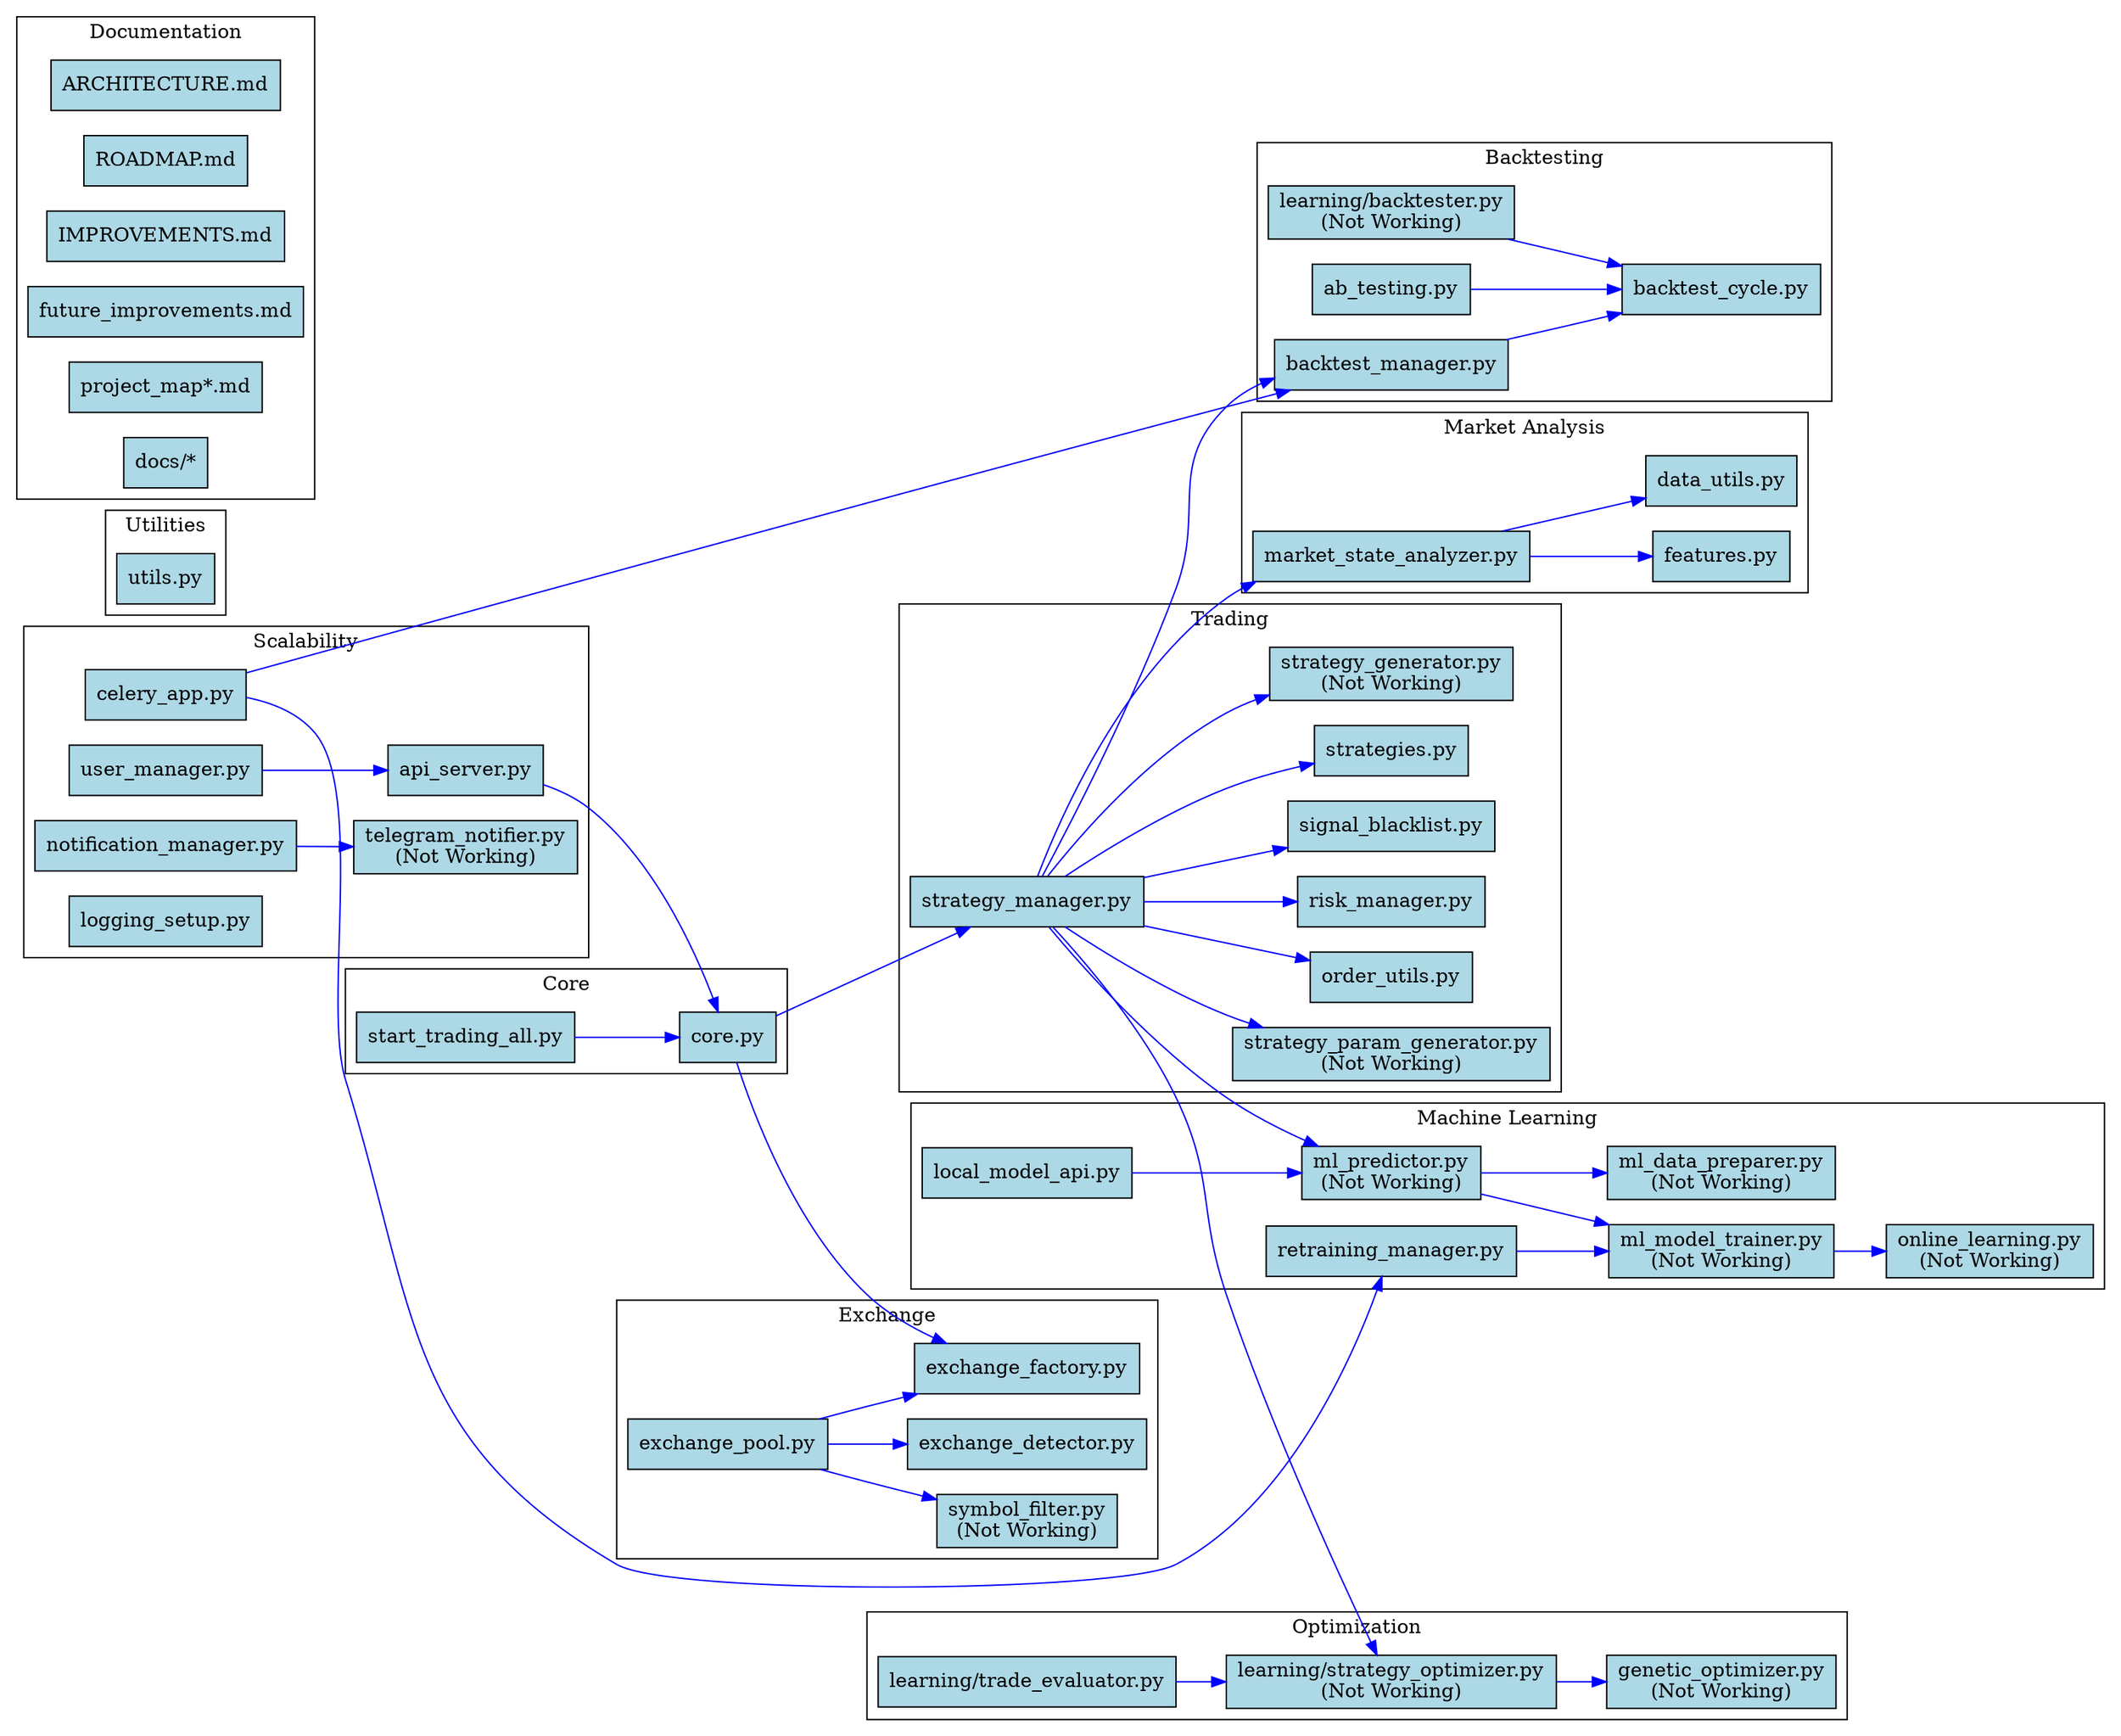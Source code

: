 digraph TradingBotSystem {
    rankdir=LR;
    node [shape=box, style=filled, fillcolor=lightblue];
    edge [color=blue];

    // Core
    subgraph cluster_core {
        label="Core";
        fillcolor=lightgreen;
        core [label="core.py"];
        start_trading [label="start_trading_all.py"];
        start_trading -> core;
    }

    // Trading
    subgraph cluster_trading {
        label="Trading";
        fillcolor=lightyellow;
        strategies [label="strategies.py"];
        strategy_manager [label="strategy_manager.py"];
        strategy_generator [label="strategy_generator.py\n(Not Working)"];
        strategy_param_generator [label="strategy_param_generator.py\n(Not Working)"];
        order_utils [label="order_utils.py"];
        risk_manager [label="risk_manager.py"];
        signal_blacklist [label="signal_blacklist.py"];
        strategy_manager -> strategies;
        strategy_manager -> strategy_generator;
        strategy_manager -> strategy_param_generator;
        strategy_manager -> order_utils;
        strategy_manager -> risk_manager;
        strategy_manager -> signal_blacklist;
        core -> strategy_manager;
    }

    // Exchange
    subgraph cluster_exchange {
        label="Exchange";
        fillcolor=lightcoral;
        exchange_factory [label="exchange_factory.py"];
        exchange_detector [label="exchange_detector.py"];
        exchange_pool [label="exchange_pool.py"];
        symbol_filter [label="symbol_filter.py\n(Not Working)"];
        exchange_pool -> exchange_factory;
        exchange_pool -> exchange_detector;
        exchange_pool -> symbol_filter;
        core -> exchange_factory;
    }

    // Market Analysis
    subgraph cluster_market_analysis {
        label="Market Analysis";
        fillcolor=lightpink;
        market_state_analyzer [label="market_state_analyzer.py"];
        features [label="features.py"];
        data_utils [label="data_utils.py"];
        market_state_analyzer -> features;
        market_state_analyzer -> data_utils;
        strategy_manager -> market_state_analyzer;
    }

    // Machine Learning
    subgraph cluster_ml {
        label="Machine Learning";
        fillcolor=lightcyan;
        ml_data_preparer [label="ml_data_preparer.py\n(Not Working)"];
        ml_model_trainer [label="ml_model_trainer.py\n(Not Working)"];
        ml_predictor [label="ml_predictor.py\n(Not Working)"];
        online_learning [label="online_learning.py\n(Not Working)"];
        retraining_manager [label="retraining_manager.py"];
        local_model_api [label="local_model_api.py"];
        ml_predictor -> ml_model_trainer;
        ml_predictor -> ml_data_preparer;
        ml_model_trainer -> online_learning;
        retraining_manager -> ml_model_trainer;
        local_model_api -> ml_predictor;
        strategy_manager -> ml_predictor;
    }

    // Optimization
    subgraph cluster_optimization {
        label="Optimization";
        fillcolor=lightgoldenrodyellow;
        genetic_optimizer [label="genetic_optimizer.py\n(Not Working)"];
        strategy_optimizer [label="learning/strategy_optimizer.py\n(Not Working)"];
        trade_evaluator [label="learning/trade_evaluator.py"];
        strategy_optimizer -> genetic_optimizer;
        trade_evaluator -> strategy_optimizer;
        strategy_manager -> strategy_optimizer;
    }

    // Backtesting
    subgraph cluster_backtesting {
        label="Backtesting";
        fillcolor=lightgray;
        backtest_cycle [label="backtest_cycle.py"];
        backtest_manager [label="backtest_manager.py"];
        learning_backtester [label="learning/backtester.py\n(Not Working)"];
        ab_testing [label="ab_testing.py"];
        backtest_manager -> backtest_cycle;
        learning_backtester -> backtest_cycle;
        ab_testing -> backtest_cycle;
        strategy_manager -> backtest_manager;
    }

    // Scalability
    subgraph cluster_scalability {
        label="Scalability";
        fillcolor=lightseagreen;
        celery_app [label="celery_app.py"];
        api_server [label="api_server.py"];
        user_manager [label="user_manager.py"];
        notification_manager [label="notification_manager.py"];
        telegram_notifier [label="telegram_notifier.py\n(Not Working)"];
        logging_setup [label="logging_setup.py"];
        notification_manager -> telegram_notifier;
        celery_app -> backtest_manager;
        celery_app -> retraining_manager;
        api_server -> core;
        user_manager -> api_server;
    }

    // Utilities
    subgraph cluster_utilities {
        label="Utilities";
        fillcolor=lightsalmon;
        utils [label="utils.py"];
    }

    // Documentation
    subgraph cluster_documentation {
        label="Documentation";
        fillcolor=lavender;
        architecture_md [label="ARCHITECTURE.md"];
        roadmap_md [label="ROADMAP.md"];
        improvements_md [label="IMPROVEMENTS.md"];
        future_improvements [label="future_improvements.md"];
        project_map_md [label="project_map*.md"];
        docs [label="docs/*"];
    }
}
